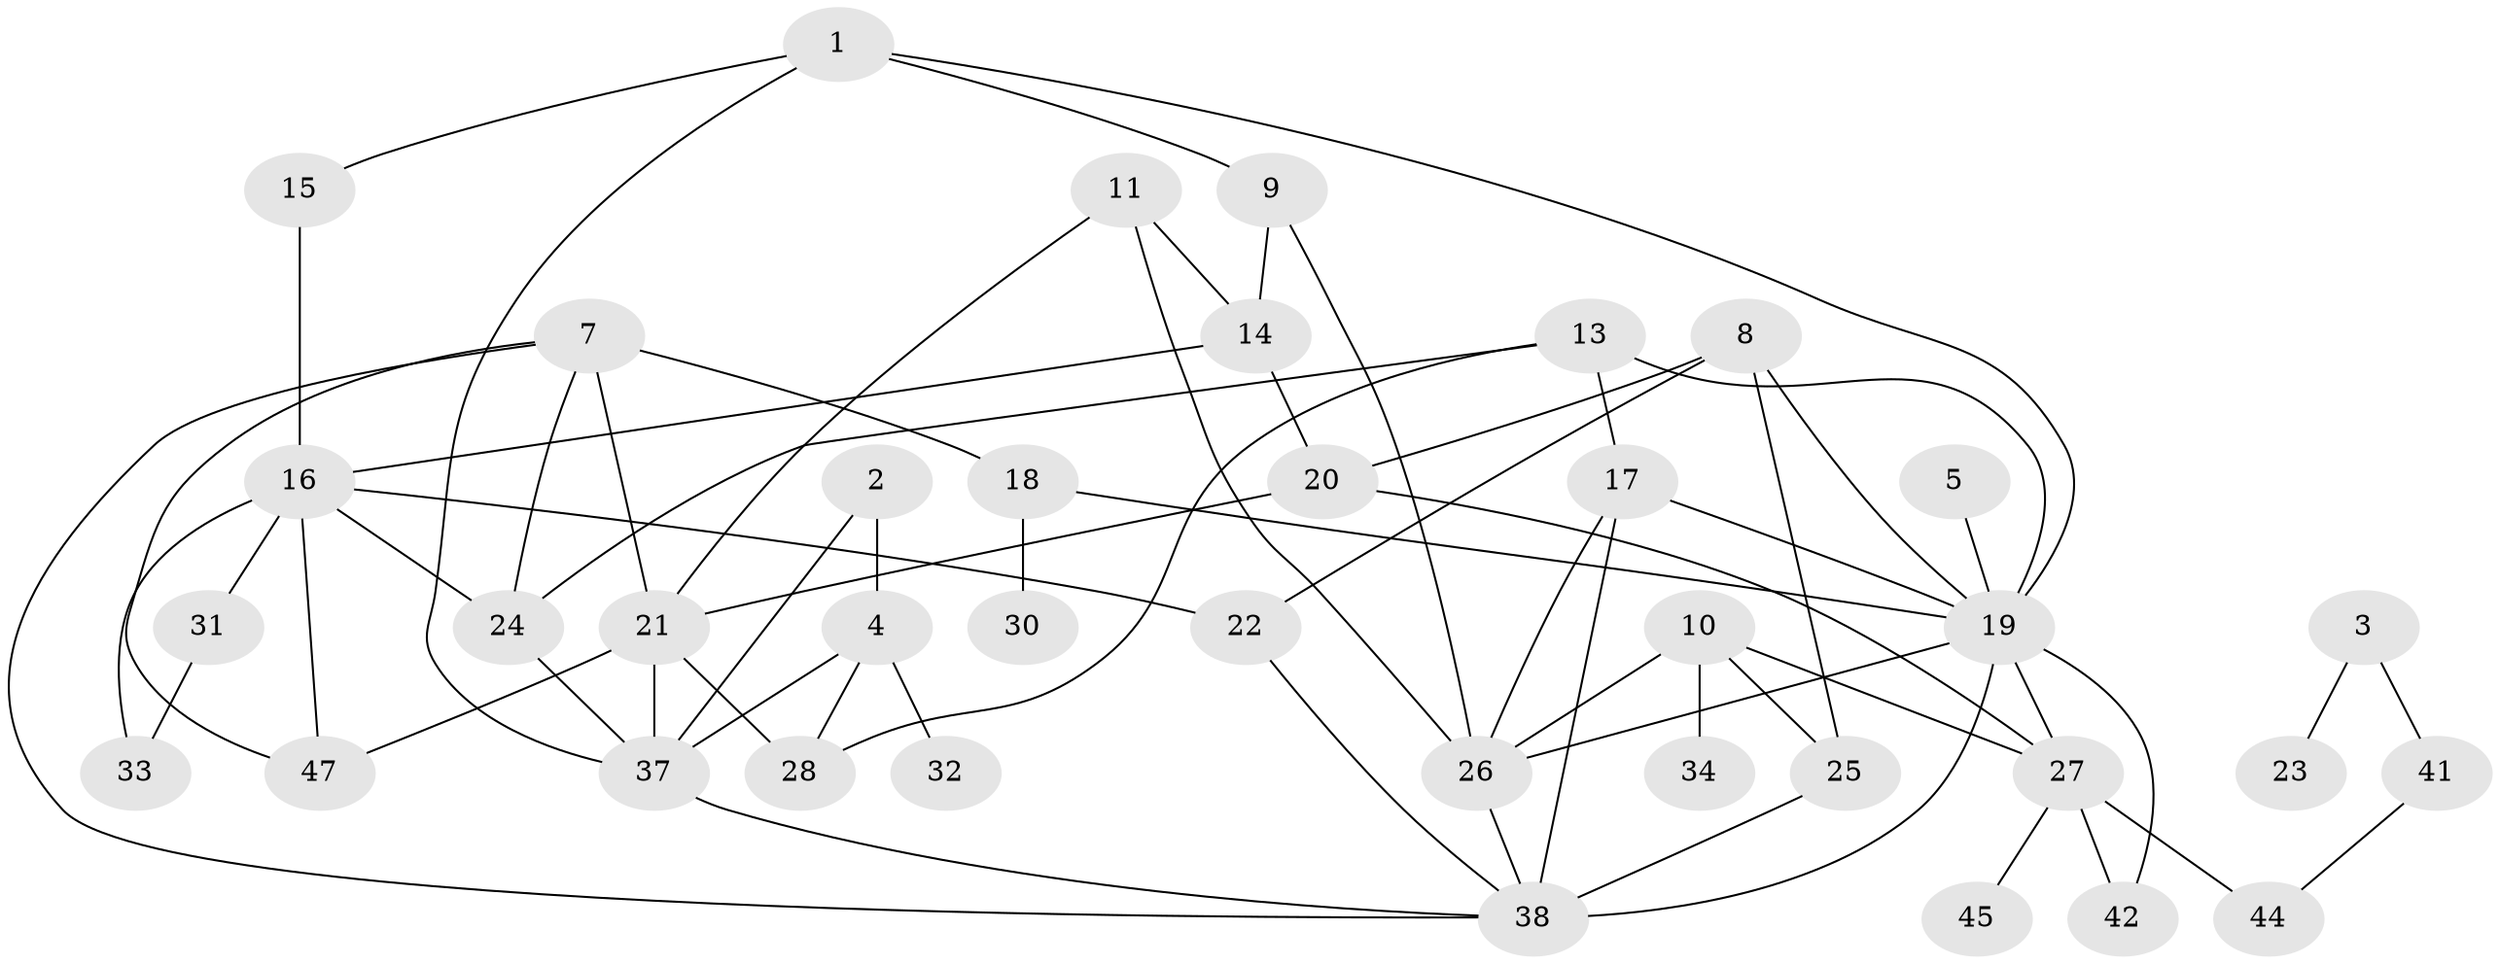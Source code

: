 // original degree distribution, {3: 0.23655913978494625, 2: 0.26881720430107525, 1: 0.16129032258064516, 0: 0.0967741935483871, 5: 0.0967741935483871, 4: 0.11827956989247312, 6: 0.021505376344086023}
// Generated by graph-tools (version 1.1) at 2025/33/03/09/25 02:33:47]
// undirected, 38 vertices, 66 edges
graph export_dot {
graph [start="1"]
  node [color=gray90,style=filled];
  1;
  2;
  3;
  4;
  5;
  7;
  8;
  9;
  10;
  11;
  13;
  14;
  15;
  16;
  17;
  18;
  19;
  20;
  21;
  22;
  23;
  24;
  25;
  26;
  27;
  28;
  30;
  31;
  32;
  33;
  34;
  37;
  38;
  41;
  42;
  44;
  45;
  47;
  1 -- 9 [weight=1.0];
  1 -- 15 [weight=1.0];
  1 -- 19 [weight=1.0];
  1 -- 37 [weight=1.0];
  2 -- 4 [weight=1.0];
  2 -- 37 [weight=1.0];
  3 -- 23 [weight=1.0];
  3 -- 41 [weight=1.0];
  4 -- 28 [weight=1.0];
  4 -- 32 [weight=2.0];
  4 -- 37 [weight=1.0];
  5 -- 19 [weight=1.0];
  7 -- 18 [weight=1.0];
  7 -- 21 [weight=2.0];
  7 -- 24 [weight=1.0];
  7 -- 38 [weight=1.0];
  7 -- 47 [weight=1.0];
  8 -- 19 [weight=1.0];
  8 -- 20 [weight=1.0];
  8 -- 22 [weight=1.0];
  8 -- 25 [weight=1.0];
  9 -- 14 [weight=1.0];
  9 -- 26 [weight=1.0];
  10 -- 25 [weight=1.0];
  10 -- 26 [weight=1.0];
  10 -- 27 [weight=1.0];
  10 -- 34 [weight=1.0];
  11 -- 14 [weight=1.0];
  11 -- 21 [weight=1.0];
  11 -- 26 [weight=1.0];
  13 -- 17 [weight=1.0];
  13 -- 19 [weight=1.0];
  13 -- 24 [weight=1.0];
  13 -- 28 [weight=1.0];
  14 -- 16 [weight=1.0];
  14 -- 20 [weight=1.0];
  15 -- 16 [weight=1.0];
  16 -- 22 [weight=1.0];
  16 -- 24 [weight=1.0];
  16 -- 31 [weight=1.0];
  16 -- 33 [weight=1.0];
  16 -- 47 [weight=1.0];
  17 -- 19 [weight=2.0];
  17 -- 26 [weight=1.0];
  17 -- 38 [weight=2.0];
  18 -- 19 [weight=2.0];
  18 -- 30 [weight=1.0];
  19 -- 26 [weight=1.0];
  19 -- 27 [weight=1.0];
  19 -- 38 [weight=1.0];
  19 -- 42 [weight=1.0];
  20 -- 21 [weight=2.0];
  20 -- 27 [weight=1.0];
  21 -- 28 [weight=1.0];
  21 -- 37 [weight=1.0];
  21 -- 47 [weight=1.0];
  22 -- 38 [weight=1.0];
  24 -- 37 [weight=1.0];
  25 -- 38 [weight=1.0];
  26 -- 38 [weight=1.0];
  27 -- 42 [weight=1.0];
  27 -- 44 [weight=2.0];
  27 -- 45 [weight=1.0];
  31 -- 33 [weight=1.0];
  37 -- 38 [weight=1.0];
  41 -- 44 [weight=1.0];
}

